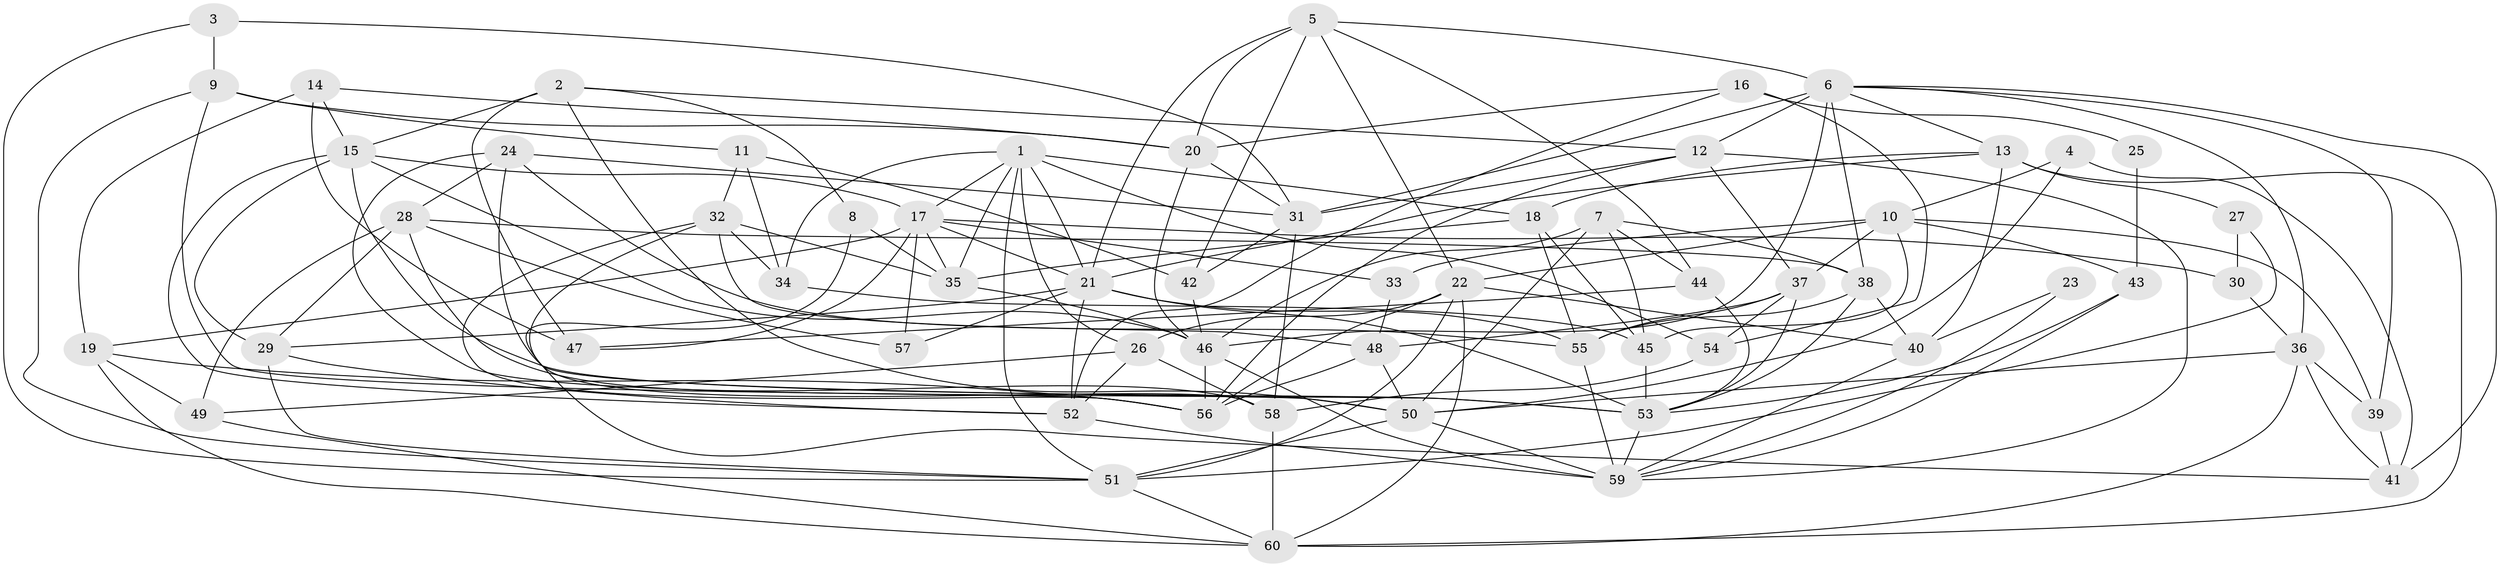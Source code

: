 // original degree distribution, {3: 0.23529411764705882, 5: 0.2184873949579832, 6: 0.08403361344537816, 2: 0.15126050420168066, 7: 0.025210084033613446, 4: 0.2689075630252101, 9: 0.008403361344537815, 8: 0.008403361344537815}
// Generated by graph-tools (version 1.1) at 2025/01/03/09/25 03:01:59]
// undirected, 60 vertices, 163 edges
graph export_dot {
graph [start="1"]
  node [color=gray90,style=filled];
  1;
  2;
  3;
  4;
  5;
  6;
  7;
  8;
  9;
  10;
  11;
  12;
  13;
  14;
  15;
  16;
  17;
  18;
  19;
  20;
  21;
  22;
  23;
  24;
  25;
  26;
  27;
  28;
  29;
  30;
  31;
  32;
  33;
  34;
  35;
  36;
  37;
  38;
  39;
  40;
  41;
  42;
  43;
  44;
  45;
  46;
  47;
  48;
  49;
  50;
  51;
  52;
  53;
  54;
  55;
  56;
  57;
  58;
  59;
  60;
  1 -- 17 [weight=1.0];
  1 -- 18 [weight=1.0];
  1 -- 21 [weight=1.0];
  1 -- 26 [weight=1.0];
  1 -- 34 [weight=1.0];
  1 -- 35 [weight=1.0];
  1 -- 51 [weight=1.0];
  1 -- 54 [weight=1.0];
  2 -- 8 [weight=1.0];
  2 -- 12 [weight=1.0];
  2 -- 15 [weight=1.0];
  2 -- 47 [weight=1.0];
  2 -- 50 [weight=2.0];
  3 -- 9 [weight=1.0];
  3 -- 31 [weight=1.0];
  3 -- 51 [weight=1.0];
  4 -- 10 [weight=1.0];
  4 -- 41 [weight=2.0];
  4 -- 50 [weight=1.0];
  5 -- 6 [weight=1.0];
  5 -- 20 [weight=1.0];
  5 -- 21 [weight=1.0];
  5 -- 22 [weight=1.0];
  5 -- 42 [weight=1.0];
  5 -- 44 [weight=1.0];
  6 -- 12 [weight=1.0];
  6 -- 13 [weight=1.0];
  6 -- 31 [weight=1.0];
  6 -- 36 [weight=1.0];
  6 -- 38 [weight=1.0];
  6 -- 39 [weight=2.0];
  6 -- 41 [weight=1.0];
  6 -- 46 [weight=3.0];
  7 -- 38 [weight=1.0];
  7 -- 44 [weight=1.0];
  7 -- 45 [weight=1.0];
  7 -- 46 [weight=1.0];
  7 -- 50 [weight=1.0];
  8 -- 35 [weight=1.0];
  8 -- 41 [weight=1.0];
  9 -- 11 [weight=1.0];
  9 -- 20 [weight=1.0];
  9 -- 51 [weight=1.0];
  9 -- 53 [weight=1.0];
  10 -- 22 [weight=1.0];
  10 -- 33 [weight=2.0];
  10 -- 37 [weight=1.0];
  10 -- 39 [weight=1.0];
  10 -- 43 [weight=1.0];
  10 -- 45 [weight=1.0];
  11 -- 32 [weight=1.0];
  11 -- 34 [weight=1.0];
  11 -- 42 [weight=1.0];
  12 -- 31 [weight=1.0];
  12 -- 37 [weight=1.0];
  12 -- 56 [weight=1.0];
  12 -- 59 [weight=1.0];
  13 -- 18 [weight=1.0];
  13 -- 21 [weight=1.0];
  13 -- 27 [weight=1.0];
  13 -- 40 [weight=1.0];
  13 -- 60 [weight=1.0];
  14 -- 15 [weight=1.0];
  14 -- 19 [weight=1.0];
  14 -- 20 [weight=1.0];
  14 -- 47 [weight=1.0];
  15 -- 17 [weight=1.0];
  15 -- 29 [weight=1.0];
  15 -- 46 [weight=1.0];
  15 -- 52 [weight=1.0];
  15 -- 53 [weight=1.0];
  16 -- 20 [weight=1.0];
  16 -- 25 [weight=1.0];
  16 -- 52 [weight=1.0];
  16 -- 54 [weight=1.0];
  17 -- 19 [weight=1.0];
  17 -- 21 [weight=1.0];
  17 -- 30 [weight=1.0];
  17 -- 33 [weight=1.0];
  17 -- 35 [weight=1.0];
  17 -- 47 [weight=1.0];
  17 -- 57 [weight=1.0];
  18 -- 35 [weight=1.0];
  18 -- 45 [weight=1.0];
  18 -- 55 [weight=1.0];
  19 -- 49 [weight=1.0];
  19 -- 56 [weight=1.0];
  19 -- 60 [weight=1.0];
  20 -- 31 [weight=1.0];
  20 -- 46 [weight=1.0];
  21 -- 29 [weight=1.0];
  21 -- 52 [weight=1.0];
  21 -- 53 [weight=1.0];
  21 -- 55 [weight=2.0];
  21 -- 57 [weight=1.0];
  22 -- 26 [weight=1.0];
  22 -- 40 [weight=2.0];
  22 -- 51 [weight=1.0];
  22 -- 56 [weight=1.0];
  22 -- 60 [weight=1.0];
  23 -- 40 [weight=1.0];
  23 -- 59 [weight=1.0];
  24 -- 28 [weight=1.0];
  24 -- 31 [weight=1.0];
  24 -- 50 [weight=1.0];
  24 -- 55 [weight=1.0];
  24 -- 56 [weight=1.0];
  25 -- 43 [weight=1.0];
  26 -- 49 [weight=1.0];
  26 -- 52 [weight=1.0];
  26 -- 58 [weight=1.0];
  27 -- 30 [weight=1.0];
  27 -- 51 [weight=1.0];
  28 -- 29 [weight=1.0];
  28 -- 38 [weight=1.0];
  28 -- 49 [weight=1.0];
  28 -- 57 [weight=1.0];
  28 -- 58 [weight=1.0];
  29 -- 51 [weight=1.0];
  29 -- 52 [weight=1.0];
  30 -- 36 [weight=1.0];
  31 -- 42 [weight=1.0];
  31 -- 58 [weight=1.0];
  32 -- 34 [weight=1.0];
  32 -- 35 [weight=1.0];
  32 -- 48 [weight=1.0];
  32 -- 56 [weight=1.0];
  32 -- 58 [weight=1.0];
  33 -- 48 [weight=1.0];
  34 -- 45 [weight=1.0];
  35 -- 46 [weight=1.0];
  36 -- 39 [weight=1.0];
  36 -- 41 [weight=1.0];
  36 -- 50 [weight=1.0];
  36 -- 60 [weight=1.0];
  37 -- 48 [weight=1.0];
  37 -- 53 [weight=1.0];
  37 -- 54 [weight=1.0];
  37 -- 55 [weight=1.0];
  38 -- 40 [weight=1.0];
  38 -- 53 [weight=1.0];
  38 -- 55 [weight=1.0];
  39 -- 41 [weight=1.0];
  40 -- 59 [weight=1.0];
  42 -- 46 [weight=1.0];
  43 -- 53 [weight=1.0];
  43 -- 59 [weight=1.0];
  44 -- 47 [weight=1.0];
  44 -- 53 [weight=1.0];
  45 -- 53 [weight=1.0];
  46 -- 56 [weight=1.0];
  46 -- 59 [weight=2.0];
  48 -- 50 [weight=1.0];
  48 -- 56 [weight=1.0];
  49 -- 60 [weight=1.0];
  50 -- 51 [weight=1.0];
  50 -- 59 [weight=1.0];
  51 -- 60 [weight=1.0];
  52 -- 59 [weight=1.0];
  53 -- 59 [weight=1.0];
  54 -- 58 [weight=2.0];
  55 -- 59 [weight=1.0];
  58 -- 60 [weight=1.0];
}
